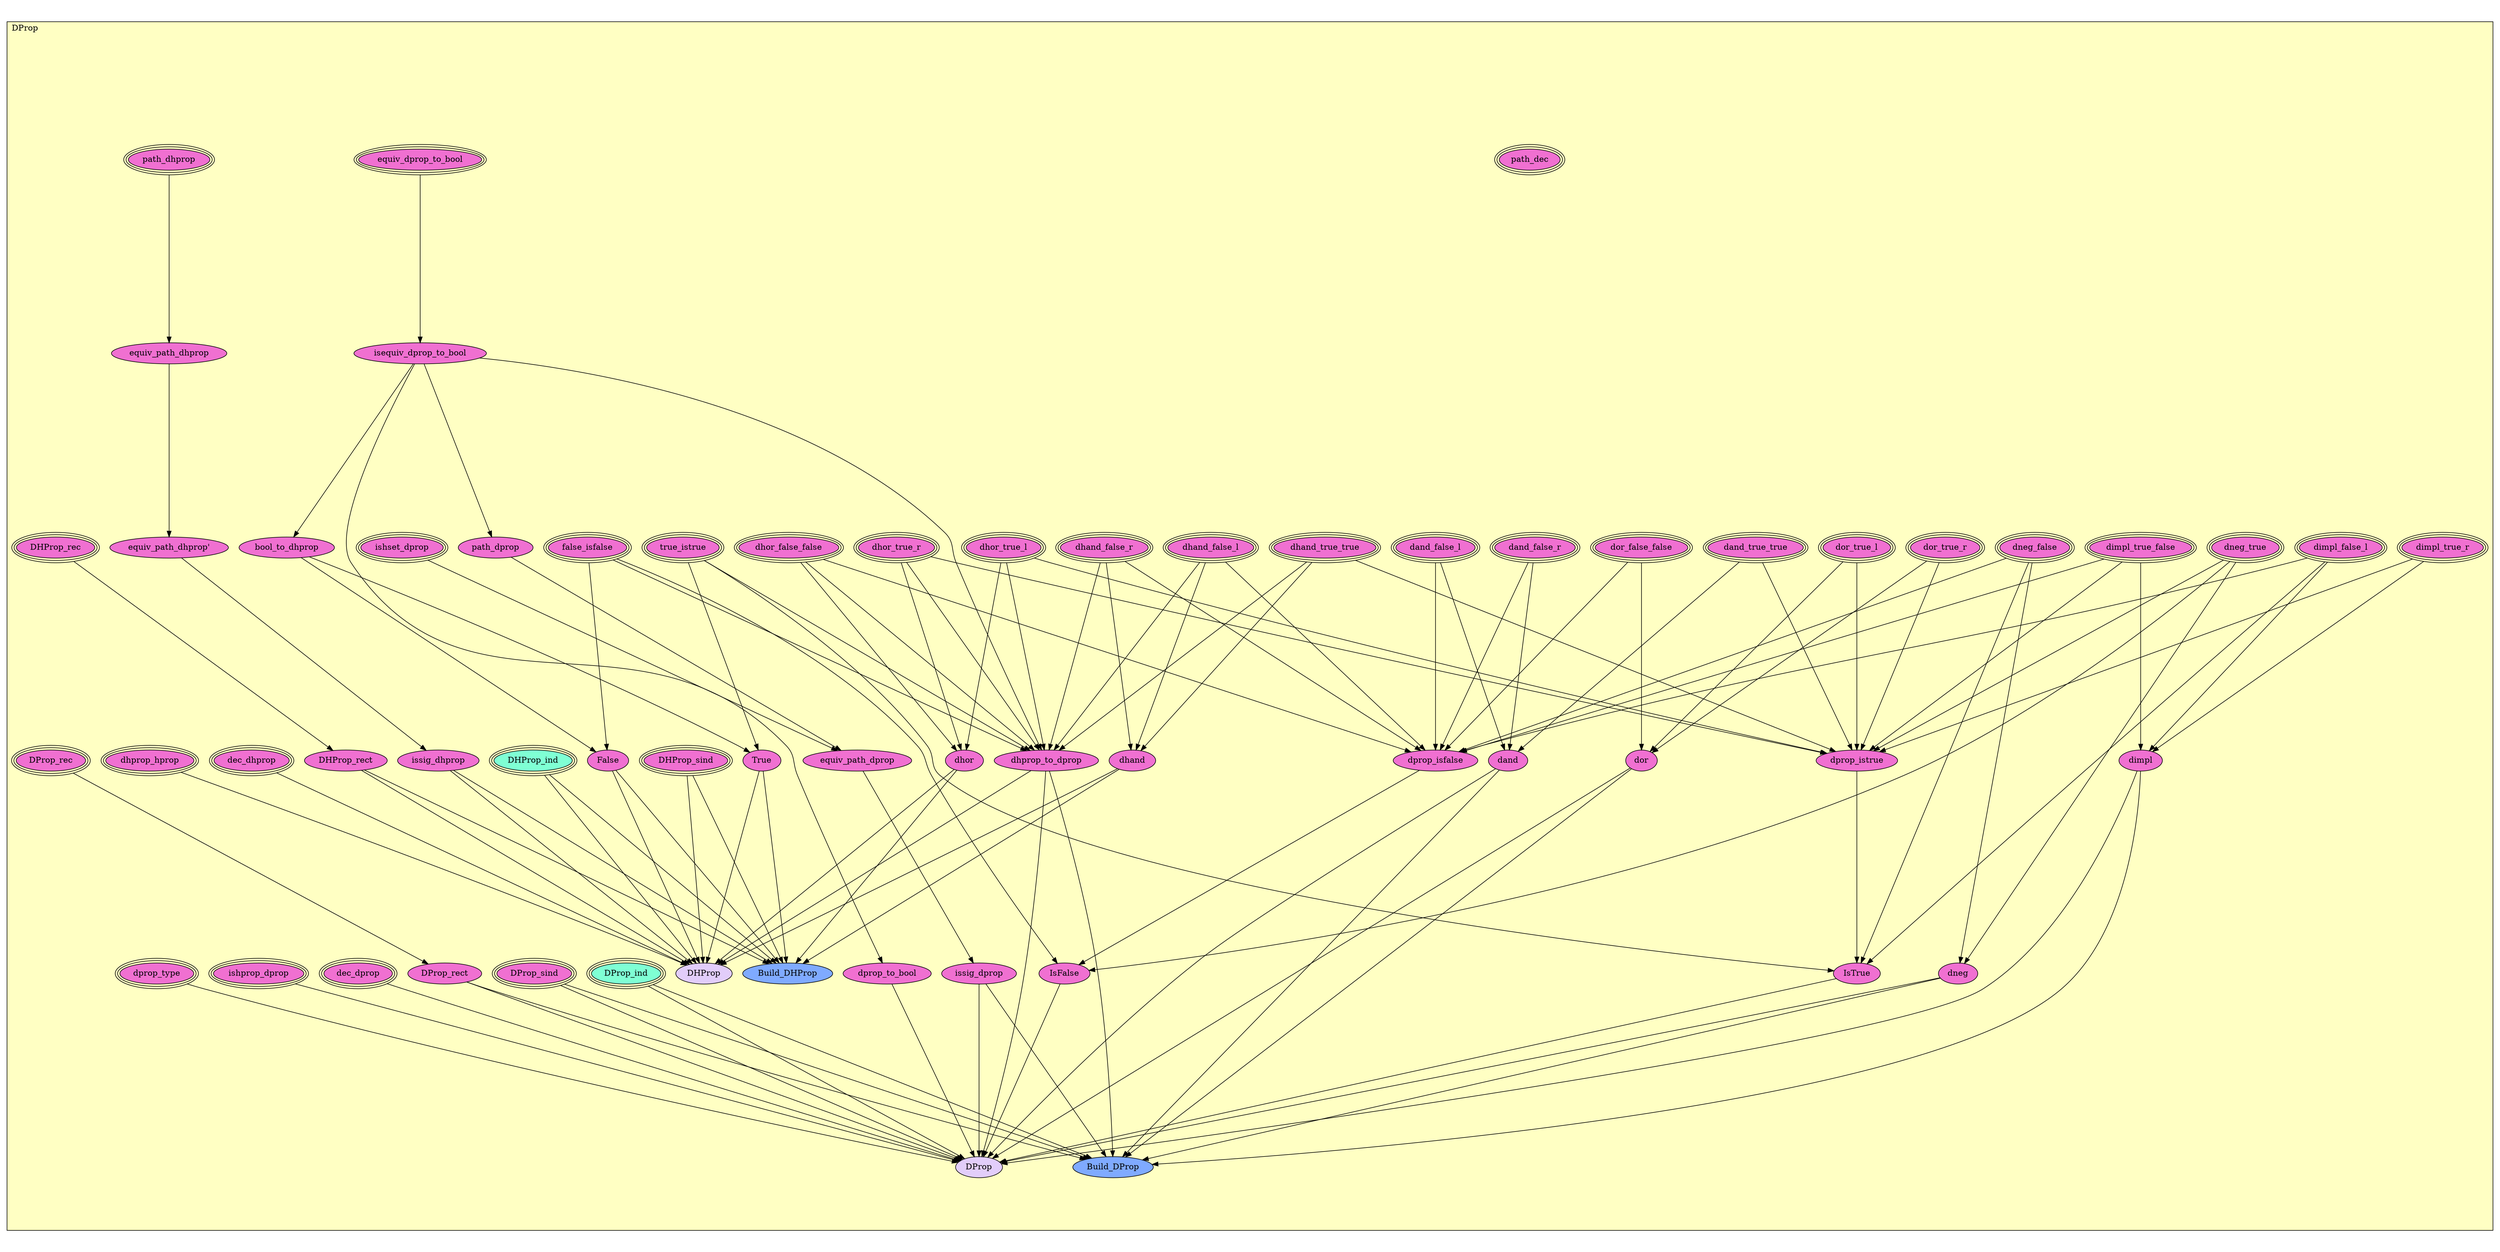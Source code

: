 digraph HoTT_Universes_DProp {
  graph [ratio=0.5]
  node [style=filled]
DProp_path_dec [label="path_dec", URL=<DProp.html#path_dec>, peripheries=3, fillcolor="#F070D1"] ;
DProp_dimpl_true_false [label="dimpl_true_false", URL=<DProp.html#dimpl_true_false>, peripheries=3, fillcolor="#F070D1"] ;
DProp_dimpl_false_l [label="dimpl_false_l", URL=<DProp.html#dimpl_false_l>, peripheries=3, fillcolor="#F070D1"] ;
DProp_dimpl_true_r [label="dimpl_true_r", URL=<DProp.html#dimpl_true_r>, peripheries=3, fillcolor="#F070D1"] ;
DProp_dneg_false [label="dneg_false", URL=<DProp.html#dneg_false>, peripheries=3, fillcolor="#F070D1"] ;
DProp_dneg_true [label="dneg_true", URL=<DProp.html#dneg_true>, peripheries=3, fillcolor="#F070D1"] ;
DProp_dhor_false_false [label="dhor_false_false", URL=<DProp.html#dhor_false_false>, peripheries=3, fillcolor="#F070D1"] ;
DProp_dhor_true_r [label="dhor_true_r", URL=<DProp.html#dhor_true_r>, peripheries=3, fillcolor="#F070D1"] ;
DProp_dhor_true_l [label="dhor_true_l", URL=<DProp.html#dhor_true_l>, peripheries=3, fillcolor="#F070D1"] ;
DProp_dor_false_false [label="dor_false_false", URL=<DProp.html#dor_false_false>, peripheries=3, fillcolor="#F070D1"] ;
DProp_dor_true_r [label="dor_true_r", URL=<DProp.html#dor_true_r>, peripheries=3, fillcolor="#F070D1"] ;
DProp_dor_true_l [label="dor_true_l", URL=<DProp.html#dor_true_l>, peripheries=3, fillcolor="#F070D1"] ;
DProp_dhand_false_r [label="dhand_false_r", URL=<DProp.html#dhand_false_r>, peripheries=3, fillcolor="#F070D1"] ;
DProp_dhand_false_l [label="dhand_false_l", URL=<DProp.html#dhand_false_l>, peripheries=3, fillcolor="#F070D1"] ;
DProp_dhand_true_true [label="dhand_true_true", URL=<DProp.html#dhand_true_true>, peripheries=3, fillcolor="#F070D1"] ;
DProp_dand_false_r [label="dand_false_r", URL=<DProp.html#dand_false_r>, peripheries=3, fillcolor="#F070D1"] ;
DProp_dand_false_l [label="dand_false_l", URL=<DProp.html#dand_false_l>, peripheries=3, fillcolor="#F070D1"] ;
DProp_dand_true_true [label="dand_true_true", URL=<DProp.html#dand_true_true>, peripheries=3, fillcolor="#F070D1"] ;
DProp_false_isfalse [label="false_isfalse", URL=<DProp.html#false_isfalse>, peripheries=3, fillcolor="#F070D1"] ;
DProp_true_istrue [label="true_istrue", URL=<DProp.html#true_istrue>, peripheries=3, fillcolor="#F070D1"] ;
DProp_dprop_isfalse [label="dprop_isfalse", URL=<DProp.html#dprop_isfalse>, fillcolor="#F070D1"] ;
DProp_IsFalse [label="IsFalse", URL=<DProp.html#IsFalse>, fillcolor="#F070D1"] ;
DProp_dprop_istrue [label="dprop_istrue", URL=<DProp.html#dprop_istrue>, fillcolor="#F070D1"] ;
DProp_IsTrue [label="IsTrue", URL=<DProp.html#IsTrue>, fillcolor="#F070D1"] ;
DProp_dimpl [label="dimpl", URL=<DProp.html#dimpl>, fillcolor="#F070D1"] ;
DProp_dneg [label="dneg", URL=<DProp.html#dneg>, fillcolor="#F070D1"] ;
DProp_dhor [label="dhor", URL=<DProp.html#dhor>, fillcolor="#F070D1"] ;
DProp_dor [label="dor", URL=<DProp.html#dor>, fillcolor="#F070D1"] ;
DProp_dhand [label="dhand", URL=<DProp.html#dhand>, fillcolor="#F070D1"] ;
DProp_dand [label="dand", URL=<DProp.html#dand>, fillcolor="#F070D1"] ;
DProp_equiv_dprop_to_bool [label="equiv_dprop_to_bool", URL=<DProp.html#equiv_dprop_to_bool>, peripheries=3, fillcolor="#F070D1"] ;
DProp_isequiv_dprop_to_bool [label="isequiv_dprop_to_bool", URL=<DProp.html#isequiv_dprop_to_bool>, fillcolor="#F070D1"] ;
DProp_ishset_dprop [label="ishset_dprop", URL=<DProp.html#ishset_dprop>, peripheries=3, fillcolor="#F070D1"] ;
DProp_path_dhprop [label="path_dhprop", URL=<DProp.html#path_dhprop>, peripheries=3, fillcolor="#F070D1"] ;
DProp_equiv_path_dhprop [label="equiv_path_dhprop", URL=<DProp.html#equiv_path_dhprop>, fillcolor="#F070D1"] ;
DProp_equiv_path_dhprop_ [label="equiv_path_dhprop'", URL=<DProp.html#equiv_path_dhprop'>, fillcolor="#F070D1"] ;
DProp_issig_dhprop [label="issig_dhprop", URL=<DProp.html#issig_dhprop>, fillcolor="#F070D1"] ;
DProp_path_dprop [label="path_dprop", URL=<DProp.html#path_dprop>, fillcolor="#F070D1"] ;
DProp_equiv_path_dprop [label="equiv_path_dprop", URL=<DProp.html#equiv_path_dprop>, fillcolor="#F070D1"] ;
DProp_issig_dprop [label="issig_dprop", URL=<DProp.html#issig_dprop>, fillcolor="#F070D1"] ;
DProp_bool_to_dhprop [label="bool_to_dhprop", URL=<DProp.html#bool_to_dhprop>, fillcolor="#F070D1"] ;
DProp_dprop_to_bool [label="dprop_to_bool", URL=<DProp.html#dprop_to_bool>, fillcolor="#F070D1"] ;
DProp_False [label="False", URL=<DProp.html#False>, fillcolor="#F070D1"] ;
DProp_True [label="True", URL=<DProp.html#True>, fillcolor="#F070D1"] ;
DProp_dhprop_to_dprop [label="dhprop_to_dprop", URL=<DProp.html#dhprop_to_dprop>, fillcolor="#F070D1"] ;
DProp_dec_dhprop [label="dec_dhprop", URL=<DProp.html#dec_dhprop>, peripheries=3, fillcolor="#F070D1"] ;
DProp_dhprop_hprop [label="dhprop_hprop", URL=<DProp.html#dhprop_hprop>, peripheries=3, fillcolor="#F070D1"] ;
DProp_DHProp_sind [label="DHProp_sind", URL=<DProp.html#DHProp_sind>, peripheries=3, fillcolor="#F070D1"] ;
DProp_DHProp_rec [label="DHProp_rec", URL=<DProp.html#DHProp_rec>, peripheries=3, fillcolor="#F070D1"] ;
DProp_DHProp_ind [label="DHProp_ind", URL=<DProp.html#DHProp_ind>, peripheries=3, fillcolor="#7FFFD4"] ;
DProp_DHProp_rect [label="DHProp_rect", URL=<DProp.html#DHProp_rect>, fillcolor="#F070D1"] ;
DProp_Build_DHProp [label="Build_DHProp", URL=<DProp.html#Build_DHProp>, fillcolor="#7FAAFF"] ;
DProp_DHProp [label="DHProp", URL=<DProp.html#DHProp>, fillcolor="#E2CDFA"] ;
DProp_dec_dprop [label="dec_dprop", URL=<DProp.html#dec_dprop>, peripheries=3, fillcolor="#F070D1"] ;
DProp_ishprop_dprop [label="ishprop_dprop", URL=<DProp.html#ishprop_dprop>, peripheries=3, fillcolor="#F070D1"] ;
DProp_dprop_type [label="dprop_type", URL=<DProp.html#dprop_type>, peripheries=3, fillcolor="#F070D1"] ;
DProp_DProp_sind [label="DProp_sind", URL=<DProp.html#DProp_sind>, peripheries=3, fillcolor="#F070D1"] ;
DProp_DProp_rec [label="DProp_rec", URL=<DProp.html#DProp_rec>, peripheries=3, fillcolor="#F070D1"] ;
DProp_DProp_ind [label="DProp_ind", URL=<DProp.html#DProp_ind>, peripheries=3, fillcolor="#7FFFD4"] ;
DProp_DProp_rect [label="DProp_rect", URL=<DProp.html#DProp_rect>, fillcolor="#F070D1"] ;
DProp_Build_DProp [label="Build_DProp", URL=<DProp.html#Build_DProp>, fillcolor="#7FAAFF"] ;
DProp_DProp [label="DProp", URL=<DProp.html#DProp>, fillcolor="#E2CDFA"] ;
  DProp_dimpl_true_false -> DProp_dprop_isfalse [] ;
  DProp_dimpl_true_false -> DProp_dprop_istrue [] ;
  DProp_dimpl_true_false -> DProp_dimpl [] ;
  DProp_dimpl_false_l -> DProp_dprop_isfalse [] ;
  DProp_dimpl_false_l -> DProp_IsTrue [] ;
  DProp_dimpl_false_l -> DProp_dimpl [] ;
  DProp_dimpl_true_r -> DProp_dprop_istrue [] ;
  DProp_dimpl_true_r -> DProp_dimpl [] ;
  DProp_dneg_false -> DProp_dprop_isfalse [] ;
  DProp_dneg_false -> DProp_IsTrue [] ;
  DProp_dneg_false -> DProp_dneg [] ;
  DProp_dneg_true -> DProp_IsFalse [] ;
  DProp_dneg_true -> DProp_dprop_istrue [] ;
  DProp_dneg_true -> DProp_dneg [] ;
  DProp_dhor_false_false -> DProp_dprop_isfalse [] ;
  DProp_dhor_false_false -> DProp_dhor [] ;
  DProp_dhor_false_false -> DProp_dhprop_to_dprop [] ;
  DProp_dhor_true_r -> DProp_dprop_istrue [] ;
  DProp_dhor_true_r -> DProp_dhor [] ;
  DProp_dhor_true_r -> DProp_dhprop_to_dprop [] ;
  DProp_dhor_true_l -> DProp_dprop_istrue [] ;
  DProp_dhor_true_l -> DProp_dhor [] ;
  DProp_dhor_true_l -> DProp_dhprop_to_dprop [] ;
  DProp_dor_false_false -> DProp_dprop_isfalse [] ;
  DProp_dor_false_false -> DProp_dor [] ;
  DProp_dor_true_r -> DProp_dprop_istrue [] ;
  DProp_dor_true_r -> DProp_dor [] ;
  DProp_dor_true_l -> DProp_dprop_istrue [] ;
  DProp_dor_true_l -> DProp_dor [] ;
  DProp_dhand_false_r -> DProp_dprop_isfalse [] ;
  DProp_dhand_false_r -> DProp_dhand [] ;
  DProp_dhand_false_r -> DProp_dhprop_to_dprop [] ;
  DProp_dhand_false_l -> DProp_dprop_isfalse [] ;
  DProp_dhand_false_l -> DProp_dhand [] ;
  DProp_dhand_false_l -> DProp_dhprop_to_dprop [] ;
  DProp_dhand_true_true -> DProp_dprop_istrue [] ;
  DProp_dhand_true_true -> DProp_dhand [] ;
  DProp_dhand_true_true -> DProp_dhprop_to_dprop [] ;
  DProp_dand_false_r -> DProp_dprop_isfalse [] ;
  DProp_dand_false_r -> DProp_dand [] ;
  DProp_dand_false_l -> DProp_dprop_isfalse [] ;
  DProp_dand_false_l -> DProp_dand [] ;
  DProp_dand_true_true -> DProp_dprop_istrue [] ;
  DProp_dand_true_true -> DProp_dand [] ;
  DProp_false_isfalse -> DProp_IsFalse [] ;
  DProp_false_isfalse -> DProp_False [] ;
  DProp_false_isfalse -> DProp_dhprop_to_dprop [] ;
  DProp_true_istrue -> DProp_IsTrue [] ;
  DProp_true_istrue -> DProp_True [] ;
  DProp_true_istrue -> DProp_dhprop_to_dprop [] ;
  DProp_dprop_isfalse -> DProp_IsFalse [] ;
  DProp_IsFalse -> DProp_DProp [] ;
  DProp_dprop_istrue -> DProp_IsTrue [] ;
  DProp_IsTrue -> DProp_DProp [] ;
  DProp_dimpl -> DProp_Build_DProp [] ;
  DProp_dimpl -> DProp_DProp [] ;
  DProp_dneg -> DProp_Build_DProp [] ;
  DProp_dneg -> DProp_DProp [] ;
  DProp_dhor -> DProp_Build_DHProp [] ;
  DProp_dhor -> DProp_DHProp [] ;
  DProp_dor -> DProp_Build_DProp [] ;
  DProp_dor -> DProp_DProp [] ;
  DProp_dhand -> DProp_Build_DHProp [] ;
  DProp_dhand -> DProp_DHProp [] ;
  DProp_dand -> DProp_Build_DProp [] ;
  DProp_dand -> DProp_DProp [] ;
  DProp_equiv_dprop_to_bool -> DProp_isequiv_dprop_to_bool [] ;
  DProp_isequiv_dprop_to_bool -> DProp_path_dprop [] ;
  DProp_isequiv_dprop_to_bool -> DProp_bool_to_dhprop [] ;
  DProp_isequiv_dprop_to_bool -> DProp_dprop_to_bool [] ;
  DProp_isequiv_dprop_to_bool -> DProp_dhprop_to_dprop [] ;
  DProp_ishset_dprop -> DProp_equiv_path_dprop [] ;
  DProp_path_dhprop -> DProp_equiv_path_dhprop [] ;
  DProp_equiv_path_dhprop -> DProp_equiv_path_dhprop_ [] ;
  DProp_equiv_path_dhprop_ -> DProp_issig_dhprop [] ;
  DProp_issig_dhprop -> DProp_Build_DHProp [] ;
  DProp_issig_dhprop -> DProp_DHProp [] ;
  DProp_path_dprop -> DProp_equiv_path_dprop [] ;
  DProp_equiv_path_dprop -> DProp_issig_dprop [] ;
  DProp_issig_dprop -> DProp_Build_DProp [] ;
  DProp_issig_dprop -> DProp_DProp [] ;
  DProp_bool_to_dhprop -> DProp_False [] ;
  DProp_bool_to_dhprop -> DProp_True [] ;
  DProp_dprop_to_bool -> DProp_DProp [] ;
  DProp_False -> DProp_Build_DHProp [] ;
  DProp_False -> DProp_DHProp [] ;
  DProp_True -> DProp_Build_DHProp [] ;
  DProp_True -> DProp_DHProp [] ;
  DProp_dhprop_to_dprop -> DProp_DHProp [] ;
  DProp_dhprop_to_dprop -> DProp_Build_DProp [] ;
  DProp_dhprop_to_dprop -> DProp_DProp [] ;
  DProp_dec_dhprop -> DProp_DHProp [] ;
  DProp_dhprop_hprop -> DProp_DHProp [] ;
  DProp_DHProp_sind -> DProp_Build_DHProp [] ;
  DProp_DHProp_sind -> DProp_DHProp [] ;
  DProp_DHProp_rec -> DProp_DHProp_rect [] ;
  DProp_DHProp_ind -> DProp_Build_DHProp [] ;
  DProp_DHProp_ind -> DProp_DHProp [] ;
  DProp_DHProp_rect -> DProp_Build_DHProp [] ;
  DProp_DHProp_rect -> DProp_DHProp [] ;
  DProp_dec_dprop -> DProp_DProp [] ;
  DProp_ishprop_dprop -> DProp_DProp [] ;
  DProp_dprop_type -> DProp_DProp [] ;
  DProp_DProp_sind -> DProp_Build_DProp [] ;
  DProp_DProp_sind -> DProp_DProp [] ;
  DProp_DProp_rec -> DProp_DProp_rect [] ;
  DProp_DProp_ind -> DProp_Build_DProp [] ;
  DProp_DProp_ind -> DProp_DProp [] ;
  DProp_DProp_rect -> DProp_Build_DProp [] ;
  DProp_DProp_rect -> DProp_DProp [] ;
subgraph cluster_DProp { label="DProp"; fillcolor="#FFFFC3"; labeljust=l; style=filled 
DProp_DProp; DProp_Build_DProp; DProp_DProp_rect; DProp_DProp_ind; DProp_DProp_rec; DProp_DProp_sind; DProp_dprop_type; DProp_ishprop_dprop; DProp_dec_dprop; DProp_DHProp; DProp_Build_DHProp; DProp_DHProp_rect; DProp_DHProp_ind; DProp_DHProp_rec; DProp_DHProp_sind; DProp_dhprop_hprop; DProp_dec_dhprop; DProp_dhprop_to_dprop; DProp_True; DProp_False; DProp_dprop_to_bool; DProp_bool_to_dhprop; DProp_issig_dprop; DProp_equiv_path_dprop; DProp_path_dprop; DProp_issig_dhprop; DProp_equiv_path_dhprop_; DProp_equiv_path_dhprop; DProp_path_dhprop; DProp_ishset_dprop; DProp_isequiv_dprop_to_bool; DProp_equiv_dprop_to_bool; DProp_dand; DProp_dhand; DProp_dor; DProp_dhor; DProp_dneg; DProp_dimpl; DProp_IsTrue; DProp_dprop_istrue; DProp_IsFalse; DProp_dprop_isfalse; DProp_true_istrue; DProp_false_isfalse; DProp_dand_true_true; DProp_dand_false_l; DProp_dand_false_r; DProp_dhand_true_true; DProp_dhand_false_l; DProp_dhand_false_r; DProp_dor_true_l; DProp_dor_true_r; DProp_dor_false_false; DProp_dhor_true_l; DProp_dhor_true_r; DProp_dhor_false_false; DProp_dneg_true; DProp_dneg_false; DProp_dimpl_true_r; DProp_dimpl_false_l; DProp_dimpl_true_false; DProp_path_dec; };
} /* END */
